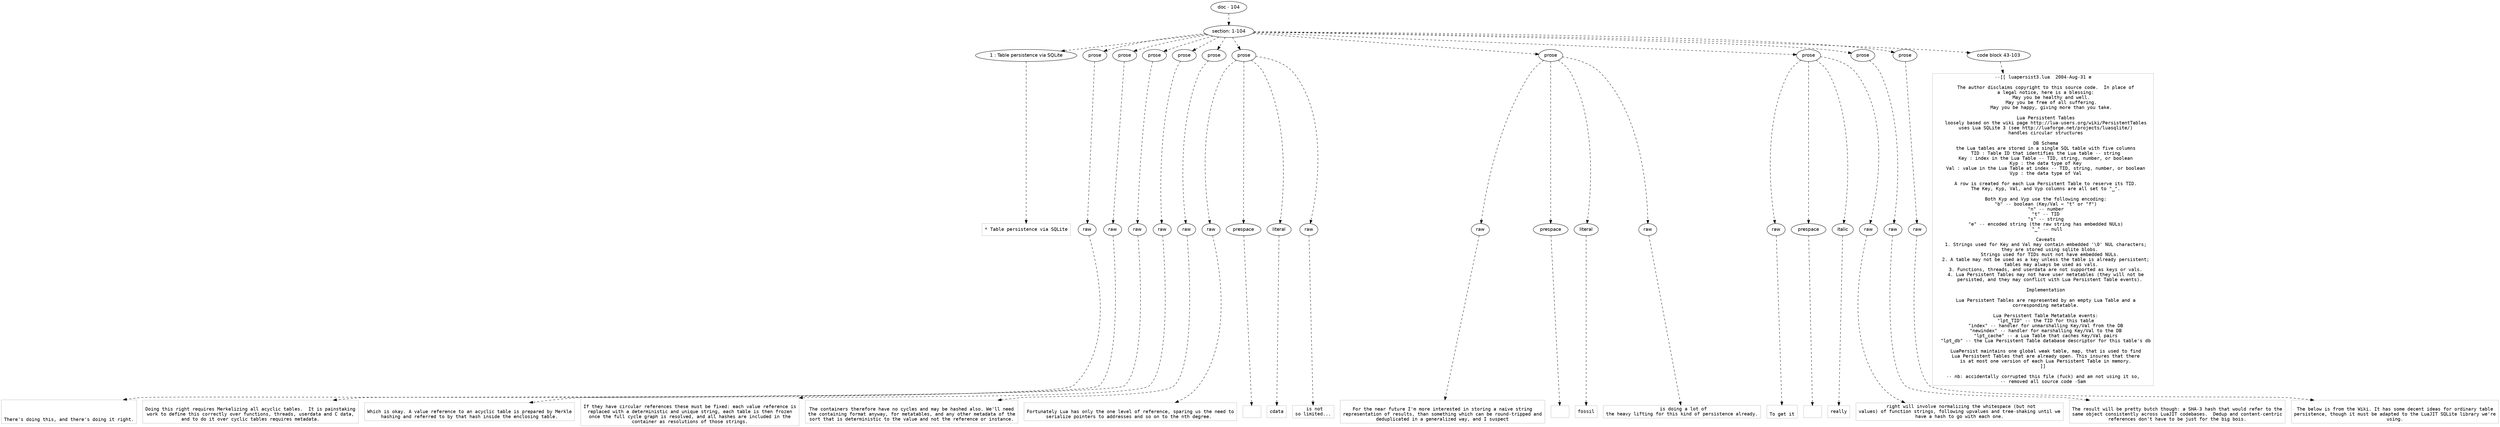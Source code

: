 digraph lpegNode {

node [fontname=Helvetica]
edge [style=dashed]

doc_0 [label="doc - 104"]


doc_0 -> { section_1}
{rank=same; section_1}

section_1 [label="section: 1-104"]


// END RANK doc_0

section_1 -> { header_2 prose_3 prose_4 prose_5 prose_6 prose_7 prose_8 prose_9 prose_10 prose_11 prose_12 codeblock_13}
{rank=same; header_2 prose_3 prose_4 prose_5 prose_6 prose_7 prose_8 prose_9 prose_10 prose_11 prose_12 codeblock_13}

header_2 [label="1 : Table persistence via SQLite"]

prose_3 [label="prose"]

prose_4 [label="prose"]

prose_5 [label="prose"]

prose_6 [label="prose"]

prose_7 [label="prose"]

prose_8 [label="prose"]

prose_9 [label="prose"]

prose_10 [label="prose"]

prose_11 [label="prose"]

prose_12 [label="prose"]

codeblock_13 [label="code block 43-103"]


// END RANK section_1

header_2 -> leaf_14
leaf_14  [color=Gray,shape=rectangle,fontname=Inconsolata,label="* Table persistence via SQLite"]
// END RANK header_2

prose_3 -> { raw_15}
{rank=same; raw_15}

raw_15 [label="raw"]


// END RANK prose_3

raw_15 -> leaf_16
leaf_16  [color=Gray,shape=rectangle,fontname=Inconsolata,label="


There's doing this, and there's doing it right.
"]
// END RANK raw_15

prose_4 -> { raw_17}
{rank=same; raw_17}

raw_17 [label="raw"]


// END RANK prose_4

raw_17 -> leaf_18
leaf_18  [color=Gray,shape=rectangle,fontname=Inconsolata,label="
Doing this right requires Merkelizing all acyclic tables.  It is painstaking
work to define this correctly over functions, threads, userdata and C data,
and to do it over cyclic tables requires metadata.
"]
// END RANK raw_17

prose_5 -> { raw_19}
{rank=same; raw_19}

raw_19 [label="raw"]


// END RANK prose_5

raw_19 -> leaf_20
leaf_20  [color=Gray,shape=rectangle,fontname=Inconsolata,label="
Which is okay. A value reference to an acyclic table is prepared by Merkle
hashing and referred to by that hash inside the enclosing table.
"]
// END RANK raw_19

prose_6 -> { raw_21}
{rank=same; raw_21}

raw_21 [label="raw"]


// END RANK prose_6

raw_21 -> leaf_22
leaf_22  [color=Gray,shape=rectangle,fontname=Inconsolata,label="
If they have circular references these must be fixed: each value reference is
replaced with a deterministic and unique string, each table is then frozen
once the full cycle graph is resolved, and all hashes are included in the
container as resolutions of those strings.
"]
// END RANK raw_21

prose_7 -> { raw_23}
{rank=same; raw_23}

raw_23 [label="raw"]


// END RANK prose_7

raw_23 -> leaf_24
leaf_24  [color=Gray,shape=rectangle,fontname=Inconsolata,label="
The containers therefore have no cycles and may be hashed also. We'll need
the containing format anyway, for metatables, and any other metadata of the
sort that is deterministic to the value and not the reference or instance.
"]
// END RANK raw_23

prose_8 -> { raw_25 prespace_26 literal_27 raw_28}
{rank=same; raw_25 prespace_26 literal_27 raw_28}

raw_25 [label="raw"]

prespace_26 [label="prespace"]

literal_27 [label="literal"]

raw_28 [label="raw"]


// END RANK prose_8

raw_25 -> leaf_29
leaf_29  [color=Gray,shape=rectangle,fontname=Inconsolata,label="
Fortunately Lua has only the one level of reference, sparing us the need to
serialize pointers to addresses and so on to the nth degree. "]
// END RANK raw_25

prespace_26 -> leaf_30
leaf_30  [color=Gray,shape=rectangle,fontname=Inconsolata,label=" "]
// END RANK prespace_26

literal_27 -> leaf_31
leaf_31  [color=Gray,shape=rectangle,fontname=Inconsolata,label="cdata"]
// END RANK literal_27

raw_28 -> leaf_32
leaf_32  [color=Gray,shape=rectangle,fontname=Inconsolata,label=" is not
so limited...
"]
// END RANK raw_28

prose_9 -> { raw_33 prespace_34 literal_35 raw_36}
{rank=same; raw_33 prespace_34 literal_35 raw_36}

raw_33 [label="raw"]

prespace_34 [label="prespace"]

literal_35 [label="literal"]

raw_36 [label="raw"]


// END RANK prose_9

raw_33 -> leaf_37
leaf_37  [color=Gray,shape=rectangle,fontname=Inconsolata,label="
For the near future I'm more interested in storing a naive string
representation of results, than something which can be round-tripped and
deduplicated in a generalized way, and I suspect"]
// END RANK raw_33

prespace_34 -> leaf_38
leaf_38  [color=Gray,shape=rectangle,fontname=Inconsolata,label=" "]
// END RANK prespace_34

literal_35 -> leaf_39
leaf_39  [color=Gray,shape=rectangle,fontname=Inconsolata,label="fossil"]
// END RANK literal_35

raw_36 -> leaf_40
leaf_40  [color=Gray,shape=rectangle,fontname=Inconsolata,label=" is doing a lot of
the heavy lifting for this kind of persistence already.
"]
// END RANK raw_36

prose_10 -> { raw_41 prespace_42 italic_43 raw_44}
{rank=same; raw_41 prespace_42 italic_43 raw_44}

raw_41 [label="raw"]

prespace_42 [label="prespace"]

italic_43 [label="italic"]

raw_44 [label="raw"]


// END RANK prose_10

raw_41 -> leaf_45
leaf_45  [color=Gray,shape=rectangle,fontname=Inconsolata,label="
To get it"]
// END RANK raw_41

prespace_42 -> leaf_46
leaf_46  [color=Gray,shape=rectangle,fontname=Inconsolata,label=" "]
// END RANK prespace_42

italic_43 -> leaf_47
leaf_47  [color=Gray,shape=rectangle,fontname=Inconsolata,label="really"]
// END RANK italic_43

raw_44 -> leaf_48
leaf_48  [color=Gray,shape=rectangle,fontname=Inconsolata,label=" right will involve normalizing the whitespace (but not
values) of function strings, following upvalues and tree-shaking until we
have a hash to go with each one.
"]
// END RANK raw_44

prose_11 -> { raw_49}
{rank=same; raw_49}

raw_49 [label="raw"]


// END RANK prose_11

raw_49 -> leaf_50
leaf_50  [color=Gray,shape=rectangle,fontname=Inconsolata,label="
The result will be pretty butch though: a SHA-3 hash that would refer to the
same object consistently across LuaJIT codebases.  Dedup and content-centric
references don't have to be just for the big bois.
"]
// END RANK raw_49

prose_12 -> { raw_51}
{rank=same; raw_51}

raw_51 [label="raw"]


// END RANK prose_12

raw_51 -> leaf_52
leaf_52  [color=Gray,shape=rectangle,fontname=Inconsolata,label="
The below is from the Wiki. It has some decent ideas for ordinary table
persistence, though it must be adapted to the LuaJIT SQLite library we're
using.
"]
// END RANK raw_51

codeblock_13 -> leaf_53
leaf_53  [color=Gray,shape=rectangle,fontname=Inconsolata,label="--[[ luapersist3.lua  2004-Aug-31 e

  The author disclaims copyright to this source code.  In place of
  a legal notice, here is a blessing:
      May you be healthy and well.
      May you be free of all suffering.
      May you be happy, giving more than you take.

  Lua Persistent Tables
  loosely based on the wiki page http://lua-users.org/wiki/PersistentTables
  uses Lua SQLite 3 (see http://luaforge.net/projects/luasqlite/)
  handles circular structures

  DB Schema
  the Lua tables are stored in a single SQL table with five columns
  TID : Table ID that identifies the Lua table -- string
  Key : index in the Lua Table -- TID, string, number, or boolean
  Kyp : the data type of Key
  Val : value in the Lua Table at index -- TID, string, number, or boolean
  Vyp : the data type of Val

  A row is created for each Lua Persistent Table to reserve its TID.
  The Key, Kyp, Val, and Vyp columns are all set to \"_\".

  Both Kyp and Vyp use the following encoding:
  \"b\" -- boolean (Key/Val = \"t\" or \"f\")
  \"n\" -- number
  \"t\" -- TID
  \"s\" -- string
  \"e\" -- encoded string (the raw string has embedded NULs)
   \"_\" -- null

  Caveats
  1. Strings used for Key and Val may contain embedded '\\0' NUL characters;
     they are stored using sqlite blobs.
     Strings used for TIDs must not have embedded NULs.
  2. A table may not be used as a key unless the table is already persistent;
      tables may always be used as vals.
  3. Functions, threads, and userdata are not supported as keys or vals.
  4. Lua Persistent Tables may not have user metatables (they will not be
     persisted, and they may conflict with Lua Persistent Table events).

  Implementation

  Lua Persistent Tables are represented by an empty Lua Table and a
  corresponding metatable.

  Lua Persistent Table Metatable events:
  \"lpt_TID\" -- the TID for this table
  \"index\" -- handler for unmarshalling Key/Val from the DB
  \"newindex\" -- handler for marshalling Key/Val to the DB
  \"lpt_cache\" -- a Lua Table that caches Key/Val pairs
  \"lpt_db\" -- the Lua Persistent Table database descriptor for this table's db

  LuaPersist maintains one global weak table, map, that is used to find
  Lua Persistent Tables that are already open. This insures that there
  is at most one version of each Lua Persistent Table in memory.
]]

-- nb: accidentally corrupted this file (fuck) and am not using it so,
-- removed all source code -Sam"]
// END RANK codeblock_13


}
